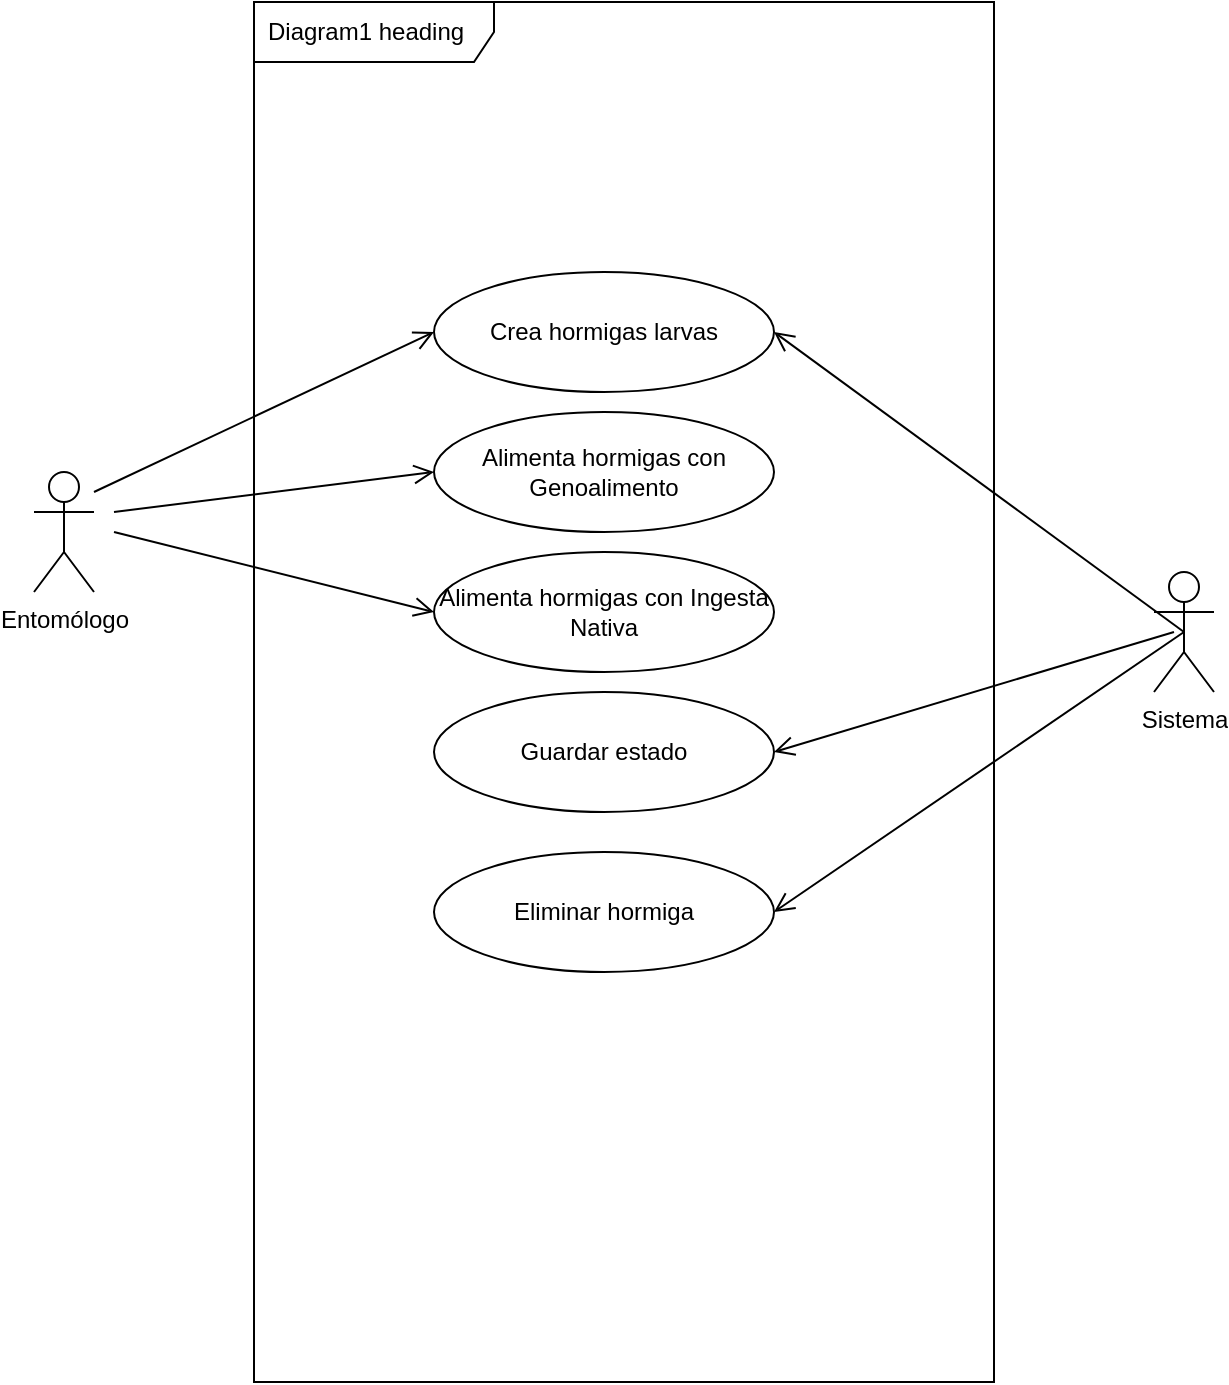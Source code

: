 <mxfile>
    <diagram id="bh0JV09rh3GB8VAKqJ7c" name="Page-1">
        <mxGraphModel dx="986" dy="571" grid="1" gridSize="10" guides="1" tooltips="1" connect="1" arrows="1" fold="1" page="1" pageScale="1" pageWidth="850" pageHeight="1100" math="0" shadow="0">
            <root>
                <mxCell id="0"/>
                <mxCell id="1" parent="0"/>
                <mxCell id="2" value="Entomólogo" style="shape=umlActor;verticalLabelPosition=bottom;verticalAlign=top;html=1;outlineConnect=0;" vertex="1" parent="1">
                    <mxGeometry x="140" y="265" width="30" height="60" as="geometry"/>
                </mxCell>
                <mxCell id="3" value="Crea hormigas larvas" style="ellipse;whiteSpace=wrap;html=1;" vertex="1" parent="1">
                    <mxGeometry x="340" y="165" width="170" height="60" as="geometry"/>
                </mxCell>
                <mxCell id="4" value="Alimenta hormigas con Genoalimento" style="ellipse;whiteSpace=wrap;html=1;" vertex="1" parent="1">
                    <mxGeometry x="340" y="235" width="170" height="60" as="geometry"/>
                </mxCell>
                <mxCell id="5" value="Alimenta hormigas con Ingesta Nativa" style="ellipse;whiteSpace=wrap;html=1;" vertex="1" parent="1">
                    <mxGeometry x="340" y="305" width="170" height="60" as="geometry"/>
                </mxCell>
                <mxCell id="6" value="Guardar estado" style="ellipse;whiteSpace=wrap;html=1;" vertex="1" parent="1">
                    <mxGeometry x="340" y="375" width="170" height="60" as="geometry"/>
                </mxCell>
                <mxCell id="7" value="" style="endArrow=open;startArrow=none;endFill=0;startFill=0;endSize=8;html=1;verticalAlign=bottom;labelBackgroundColor=none;strokeWidth=1;entryX=0;entryY=0.5;entryDx=0;entryDy=0;" edge="1" parent="1" target="3">
                    <mxGeometry width="160" relative="1" as="geometry">
                        <mxPoint x="170" y="275" as="sourcePoint"/>
                        <mxPoint x="330" y="275" as="targetPoint"/>
                    </mxGeometry>
                </mxCell>
                <mxCell id="8" value="" style="endArrow=open;startArrow=none;endFill=0;startFill=0;endSize=8;html=1;verticalAlign=bottom;labelBackgroundColor=none;strokeWidth=1;entryX=0;entryY=0.5;entryDx=0;entryDy=0;" edge="1" parent="1" target="4">
                    <mxGeometry width="160" relative="1" as="geometry">
                        <mxPoint x="180" y="285" as="sourcePoint"/>
                        <mxPoint x="350" y="205" as="targetPoint"/>
                    </mxGeometry>
                </mxCell>
                <mxCell id="9" value="" style="endArrow=open;startArrow=none;endFill=0;startFill=0;endSize=8;html=1;verticalAlign=bottom;labelBackgroundColor=none;strokeWidth=1;entryX=0;entryY=0.5;entryDx=0;entryDy=0;" edge="1" parent="1" target="5">
                    <mxGeometry width="160" relative="1" as="geometry">
                        <mxPoint x="180" y="295" as="sourcePoint"/>
                        <mxPoint x="360" y="215" as="targetPoint"/>
                    </mxGeometry>
                </mxCell>
                <mxCell id="10" value="Sistema" style="shape=umlActor;verticalLabelPosition=bottom;verticalAlign=top;html=1;" vertex="1" parent="1">
                    <mxGeometry x="700" y="315" width="30" height="60" as="geometry"/>
                </mxCell>
                <mxCell id="11" value="" style="endArrow=open;startArrow=none;endFill=0;startFill=0;endSize=8;html=1;verticalAlign=bottom;labelBackgroundColor=none;strokeWidth=1;entryX=1;entryY=0.5;entryDx=0;entryDy=0;exitX=0.5;exitY=0.5;exitDx=0;exitDy=0;exitPerimeter=0;" edge="1" parent="1" source="10" target="3">
                    <mxGeometry width="160" relative="1" as="geometry">
                        <mxPoint x="180.0" y="285" as="sourcePoint"/>
                        <mxPoint x="350" y="205" as="targetPoint"/>
                    </mxGeometry>
                </mxCell>
                <mxCell id="12" value="" style="endArrow=open;startArrow=none;endFill=0;startFill=0;endSize=8;html=1;verticalAlign=bottom;labelBackgroundColor=none;strokeWidth=1;entryX=1;entryY=0.5;entryDx=0;entryDy=0;" edge="1" parent="1" target="6">
                    <mxGeometry width="160" relative="1" as="geometry">
                        <mxPoint x="710" y="345" as="sourcePoint"/>
                        <mxPoint x="530" y="285" as="targetPoint"/>
                    </mxGeometry>
                </mxCell>
                <mxCell id="13" value="" style="endArrow=open;startArrow=none;endFill=0;startFill=0;endSize=8;html=1;verticalAlign=bottom;labelBackgroundColor=none;strokeWidth=1;entryX=1;entryY=0.5;entryDx=0;entryDy=0;exitX=0.5;exitY=0.5;exitDx=0;exitDy=0;exitPerimeter=0;" edge="1" parent="1" source="10" target="15">
                    <mxGeometry width="160" relative="1" as="geometry">
                        <mxPoint x="730" y="365" as="sourcePoint"/>
                        <mxPoint x="540" y="295" as="targetPoint"/>
                    </mxGeometry>
                </mxCell>
                <mxCell id="14" value="Diagram1 heading" style="shape=umlFrame;whiteSpace=wrap;html=1;width=120;height=30;boundedLbl=1;verticalAlign=middle;align=left;spacingLeft=5;" vertex="1" parent="1">
                    <mxGeometry x="250" y="30" width="370" height="690" as="geometry"/>
                </mxCell>
                <mxCell id="15" value="Eliminar hormiga" style="ellipse;whiteSpace=wrap;html=1;" vertex="1" parent="1">
                    <mxGeometry x="340" y="455" width="170" height="60" as="geometry"/>
                </mxCell>
            </root>
        </mxGraphModel>
    </diagram>
</mxfile>